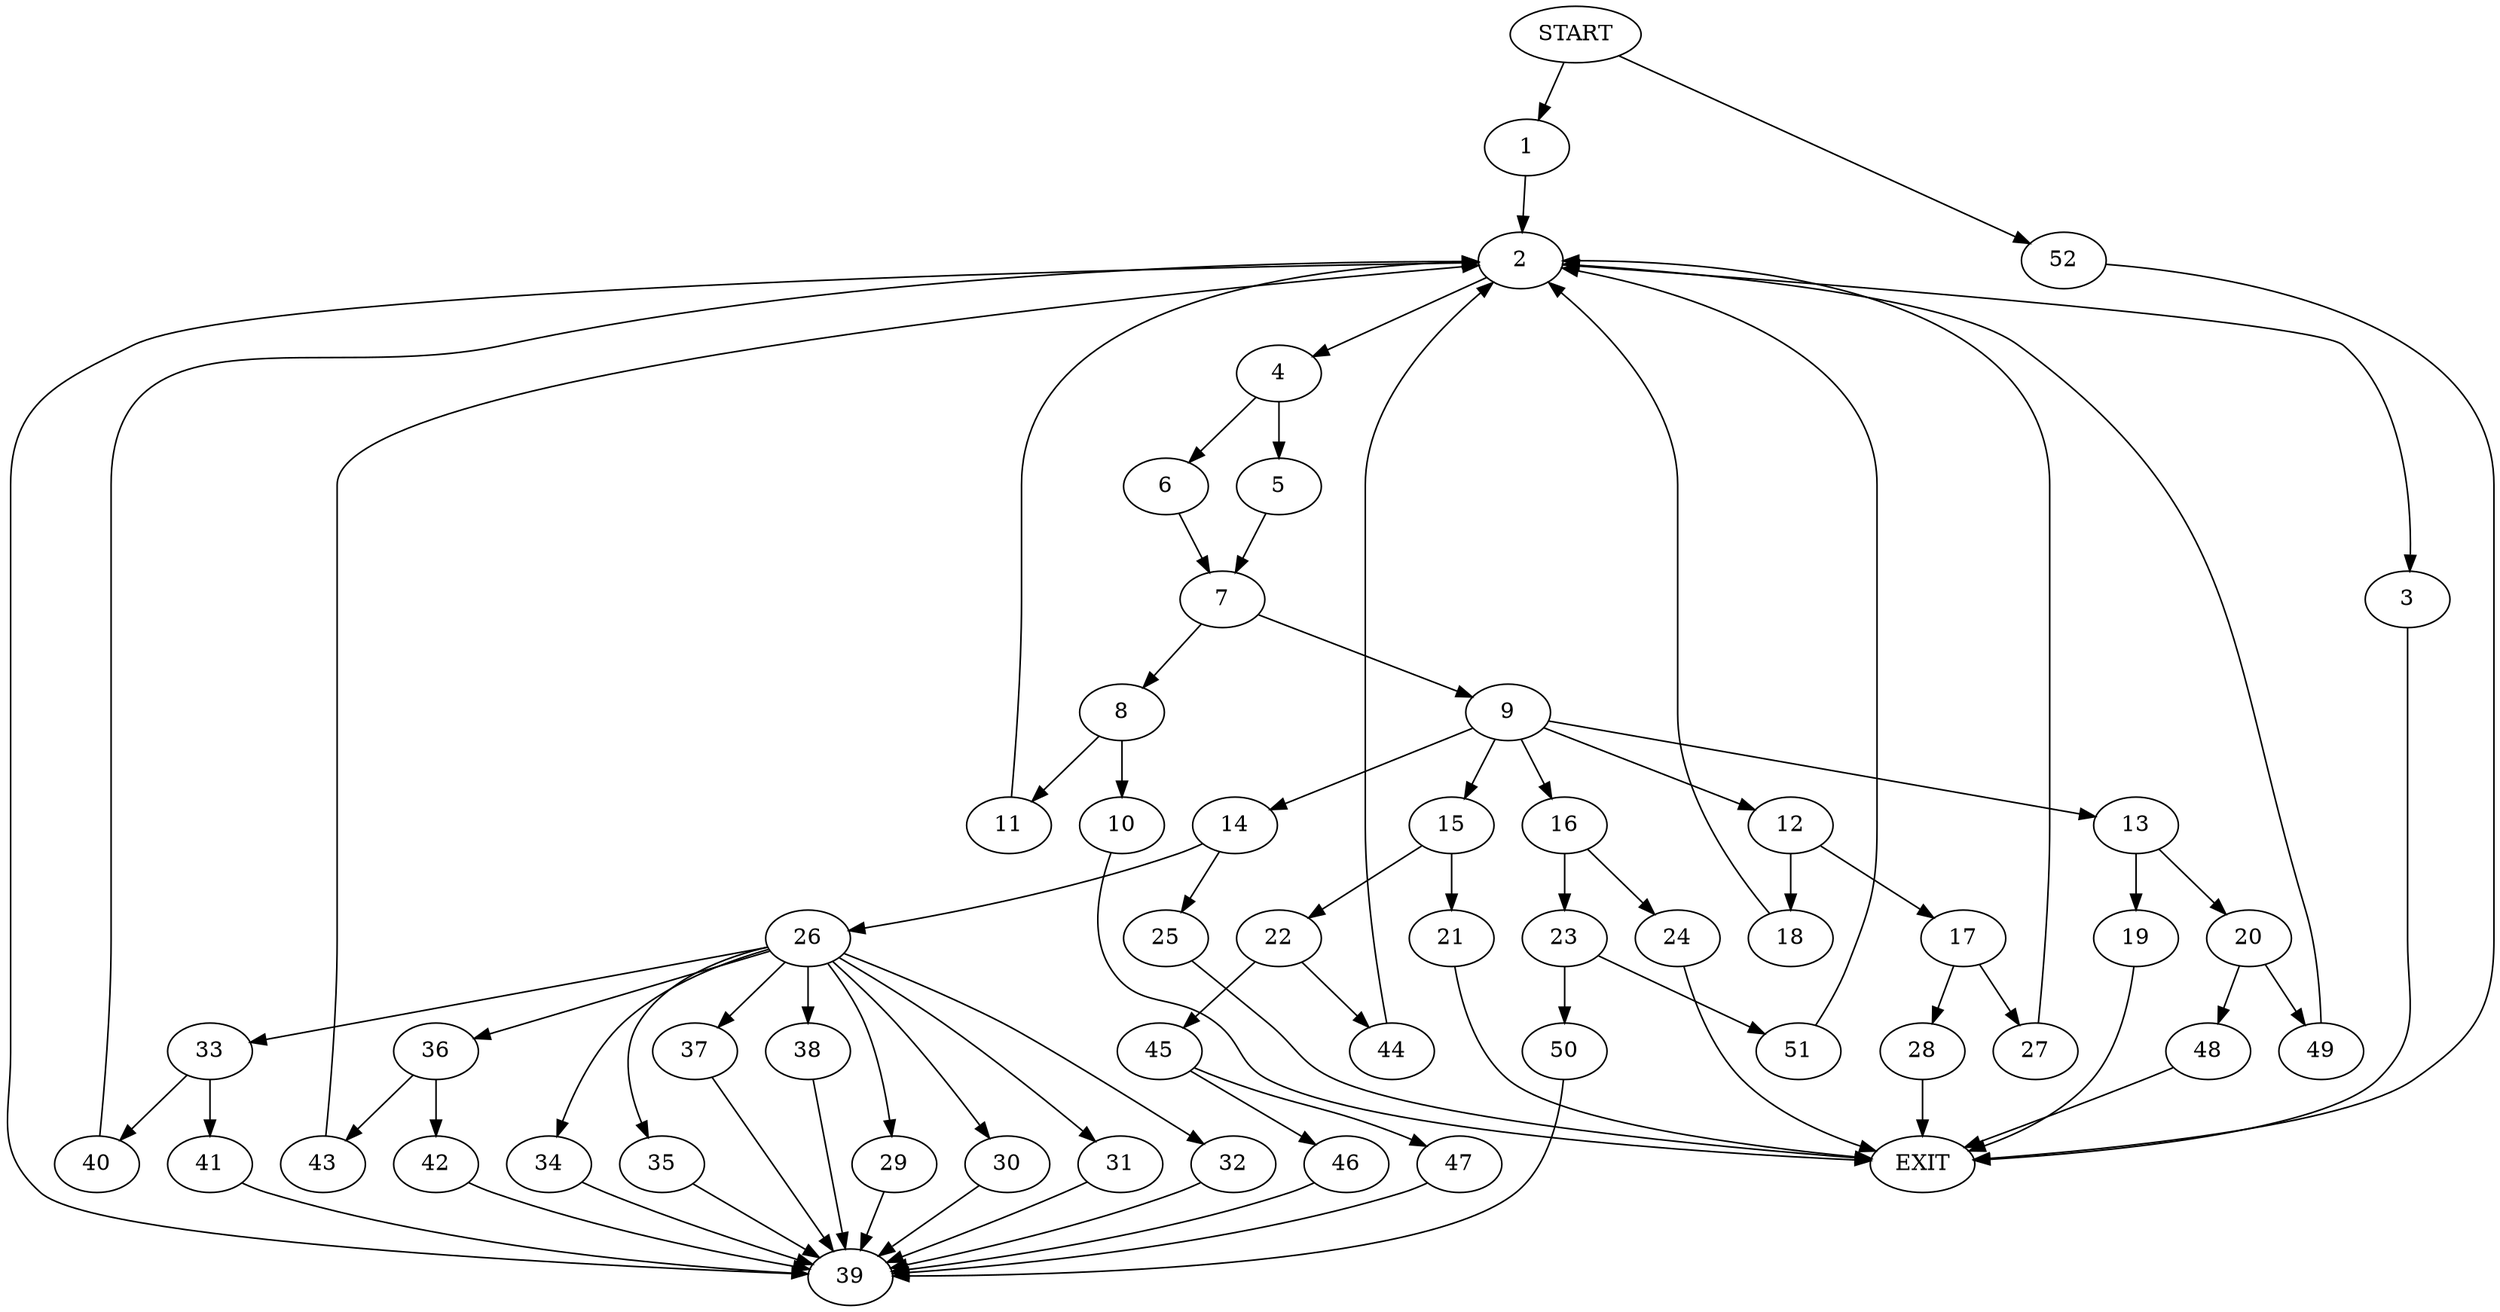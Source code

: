 digraph {
0 [label="START"]
53 [label="EXIT"]
0 -> 1
1 -> 2
2 -> 3
2 -> 4
4 -> 5
4 -> 6
3 -> 53
6 -> 7
5 -> 7
7 -> 8
7 -> 9
8 -> 10
8 -> 11
9 -> 12
9 -> 13
9 -> 14
9 -> 15
9 -> 16
10 -> 53
11 -> 2
12 -> 17
12 -> 18
13 -> 19
13 -> 20
15 -> 21
15 -> 22
16 -> 23
16 -> 24
14 -> 25
14 -> 26
18 -> 2
17 -> 27
17 -> 28
28 -> 53
27 -> 2
25 -> 53
26 -> 29
26 -> 30
26 -> 31
26 -> 32
26 -> 33
26 -> 34
26 -> 35
26 -> 36
26 -> 37
26 -> 38
29 -> 39
32 -> 39
33 -> 40
33 -> 41
37 -> 39
38 -> 39
30 -> 39
35 -> 39
31 -> 39
34 -> 39
36 -> 42
36 -> 43
39 -> 2
40 -> 2
41 -> 39
42 -> 39
43 -> 2
22 -> 44
22 -> 45
21 -> 53
45 -> 46
45 -> 47
44 -> 2
46 -> 39
47 -> 39
20 -> 48
20 -> 49
19 -> 53
48 -> 53
49 -> 2
23 -> 50
23 -> 51
24 -> 53
51 -> 2
50 -> 39
0 -> 52
52 -> 53
}
